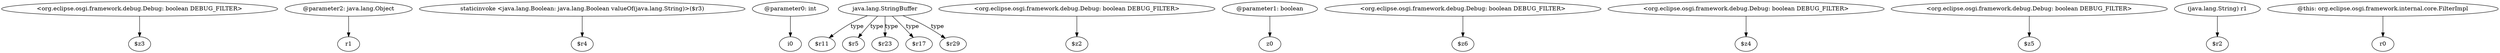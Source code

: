 digraph g {
0[label="<org.eclipse.osgi.framework.debug.Debug: boolean DEBUG_FILTER>"]
1[label="$z3"]
0->1[label=""]
2[label="@parameter2: java.lang.Object"]
3[label="r1"]
2->3[label=""]
4[label="staticinvoke <java.lang.Boolean: java.lang.Boolean valueOf(java.lang.String)>($r3)"]
5[label="$r4"]
4->5[label=""]
6[label="@parameter0: int"]
7[label="i0"]
6->7[label=""]
8[label="java.lang.StringBuffer"]
9[label="$r11"]
8->9[label="type"]
10[label="<org.eclipse.osgi.framework.debug.Debug: boolean DEBUG_FILTER>"]
11[label="$z2"]
10->11[label=""]
12[label="@parameter1: boolean"]
13[label="z0"]
12->13[label=""]
14[label="<org.eclipse.osgi.framework.debug.Debug: boolean DEBUG_FILTER>"]
15[label="$z6"]
14->15[label=""]
16[label="$r5"]
8->16[label="type"]
17[label="$r23"]
8->17[label="type"]
18[label="$r17"]
8->18[label="type"]
19[label="$r29"]
8->19[label="type"]
20[label="<org.eclipse.osgi.framework.debug.Debug: boolean DEBUG_FILTER>"]
21[label="$z4"]
20->21[label=""]
22[label="<org.eclipse.osgi.framework.debug.Debug: boolean DEBUG_FILTER>"]
23[label="$z5"]
22->23[label=""]
24[label="(java.lang.String) r1"]
25[label="$r2"]
24->25[label=""]
26[label="@this: org.eclipse.osgi.framework.internal.core.FilterImpl"]
27[label="r0"]
26->27[label=""]
}